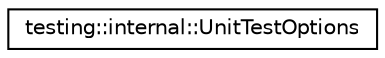 digraph G
{
  edge [fontname="Helvetica",fontsize="10",labelfontname="Helvetica",labelfontsize="10"];
  node [fontname="Helvetica",fontsize="10",shape=record];
  rankdir="LR";
  Node1 [label="testing::internal::UnitTestOptions",height=0.2,width=0.4,color="black", fillcolor="white", style="filled",URL="$classtesting_1_1internal_1_1UnitTestOptions.html"];
}
